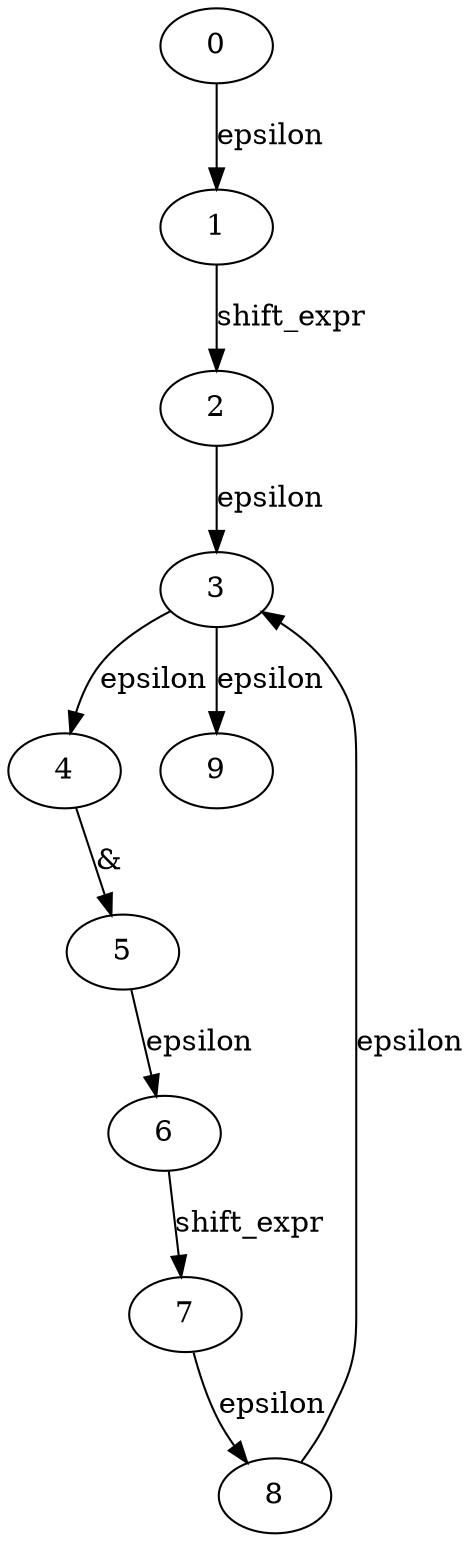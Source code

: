 
digraph and_expr {
  0->1[label=epsilon]
  1->2[label=shift_expr]
  2->3[label=epsilon]
  3->4[label=epsilon]
  4->5[label="&"]
  5->6[label=epsilon]
  6->7[label=shift_expr]
  7->8[label=epsilon]
  8->3[label=epsilon]
  3->9[label=epsilon]
}
